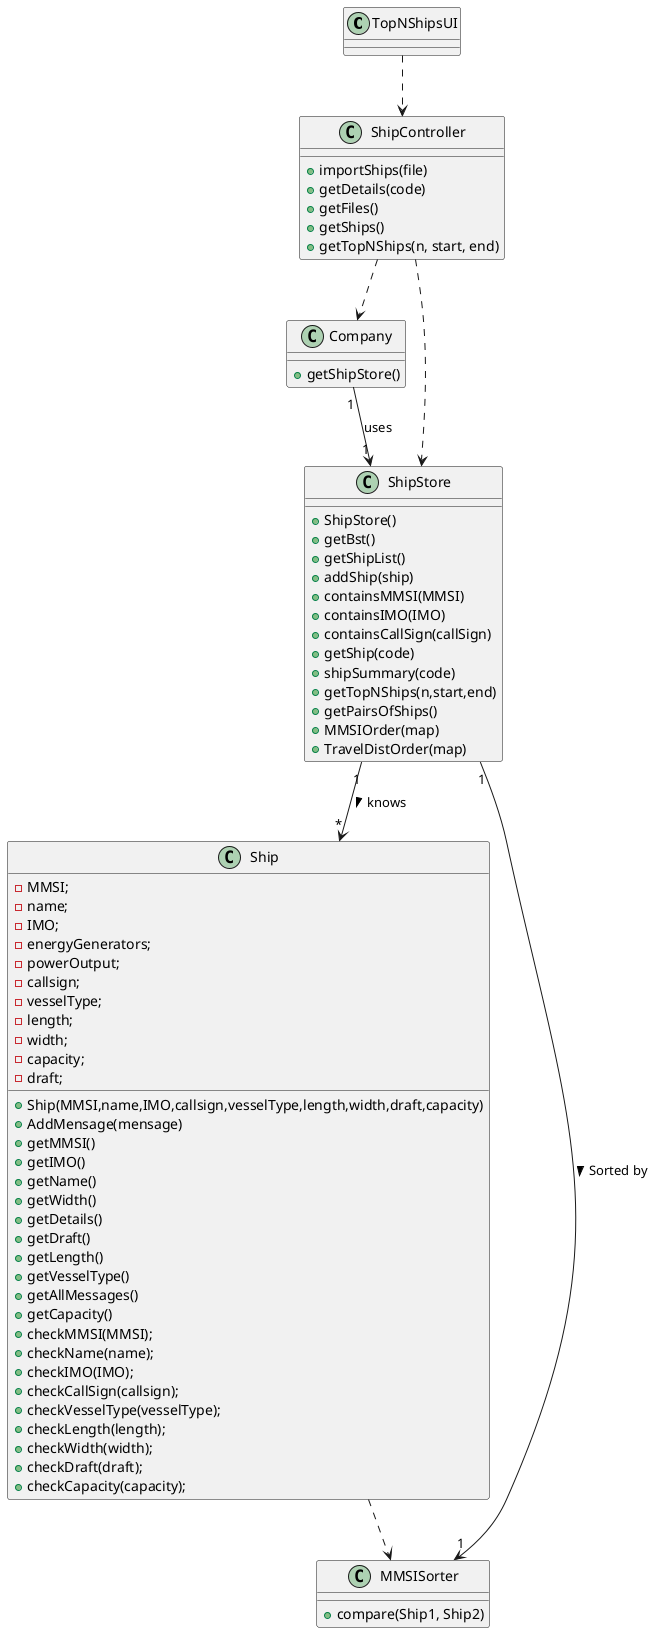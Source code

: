@startuml
'https://plantuml.com/class-diagram

class TopNShipsUI {


}
class ShipController{
    +importShips(file)
    +getDetails(code)
    +getFiles()
    +getShips()
    +getTopNShips(n, start, end)
}
class Company{
+getShipStore()
}
class ShipStore{
+ShipStore()
+getBst()
+getShipList()
+addShip(ship)
+containsMMSI(MMSI)
+containsIMO(IMO)
+containsCallSign(callSign)
+getShip(code)
+shipSummary(code)
+getTopNShips(n,start,end)
+getPairsOfShips()
+MMSIOrder(map)
+TravelDistOrder(map)
}
class Ship{
-MMSI;
-name;
-IMO;
-energyGenerators;
-powerOutput;
-callsign;
-vesselType;
-length;
-width;
-capacity;
-draft;
 +Ship(MMSI,name,IMO,callsign,vesselType,length,width,draft,capacity)
  +AddMensage(mensage)
    +getMMSI()
    +getIMO()
    +getName()
    +getWidth()
    +getDetails()
    +getDraft()
    +getLength()
    +getVesselType()
    +getAllMessages()
    +getCapacity()
    +checkMMSI(MMSI);
    +checkName(name);
    +checkIMO(IMO);
    +checkCallSign(callsign);
    +checkVesselType(vesselType);
    +checkLength(length);
    +checkWidth(width);
    +checkDraft(draft);
    +checkCapacity(capacity);
}
class MMSISorter{
+compare(Ship1, Ship2)

}



TopNShipsUI ..> ShipController
ShipController ..> ShipStore
ShipController ..> Company
Company "1" --> "1" ShipStore : uses
ShipStore "1" --> "*" Ship  : knows >
ShipStore "1" --> "1" MMSISorter  : Sorted by >
Ship ..> MMSISorter
@enduml